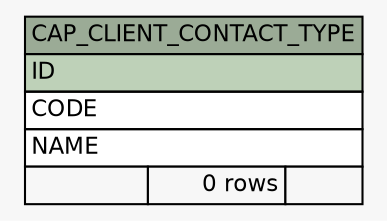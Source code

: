 // dot 2.28.0 on Windows 7 6.1
// SchemaSpy rev 590
digraph "CAP_CLIENT_CONTACT_TYPE" {
  graph [
    rankdir="RL"
    bgcolor="#f7f7f7"
    nodesep="0.18"
    ranksep="0.46"
    fontname="Helvetica"
    fontsize="11"
  ];
  node [
    fontname="Helvetica"
    fontsize="11"
    shape="plaintext"
  ];
  edge [
    arrowsize="0.8"
  ];
  "CAP_CLIENT_CONTACT_TYPE" [
    label=<
    <TABLE BORDER="0" CELLBORDER="1" CELLSPACING="0" BGCOLOR="#ffffff">
      <TR><TD COLSPAN="3" BGCOLOR="#9bab96" ALIGN="CENTER">CAP_CLIENT_CONTACT_TYPE</TD></TR>
      <TR><TD PORT="ID" COLSPAN="3" BGCOLOR="#bed1b8" ALIGN="LEFT">ID</TD></TR>
      <TR><TD PORT="CODE" COLSPAN="3" ALIGN="LEFT">CODE</TD></TR>
      <TR><TD PORT="NAME" COLSPAN="3" ALIGN="LEFT">NAME</TD></TR>
      <TR><TD ALIGN="LEFT" BGCOLOR="#f7f7f7">  </TD><TD ALIGN="RIGHT" BGCOLOR="#f7f7f7">0 rows</TD><TD ALIGN="RIGHT" BGCOLOR="#f7f7f7">  </TD></TR>
    </TABLE>>
    URL="tables/CAP_CLIENT_CONTACT_TYPE.html"
    tooltip="CAP_CLIENT_CONTACT_TYPE"
  ];
}
